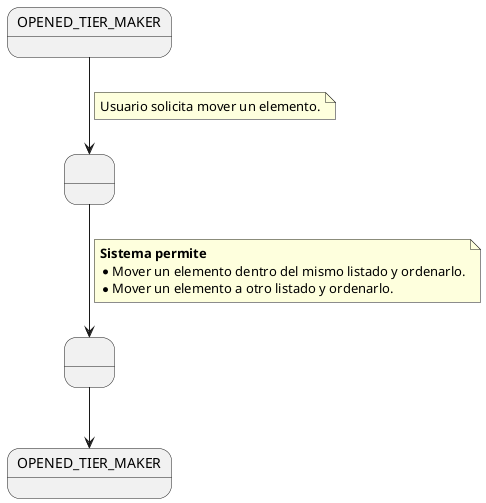 @startuml MoveElementUseCase

state INITIAL as "OPENED_TIER_MAKER"
state END as "OPENED_TIER_MAKER"
state 1 as " "
state 2 as " "


INITIAL --> 1 
note on link
Usuario solicita mover un elemento.
end note

1 --> 2 
note on link
 <b>Sistema permite</b>
 * Mover un elemento dentro del mismo listado y ordenarlo.
 * Mover un elemento a otro listado y ordenarlo.
end note

2 -down-> END 

@enduml